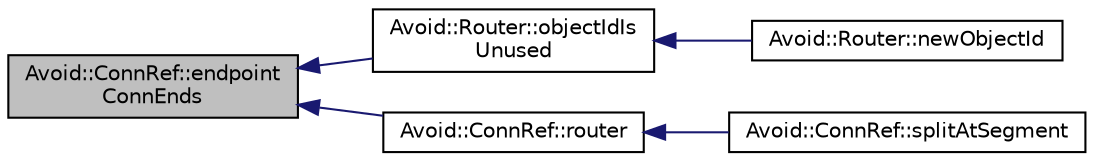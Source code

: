 digraph "Avoid::ConnRef::endpointConnEnds"
{
  edge [fontname="Helvetica",fontsize="10",labelfontname="Helvetica",labelfontsize="10"];
  node [fontname="Helvetica",fontsize="10",shape=record];
  rankdir="LR";
  Node24 [label="Avoid::ConnRef::endpoint\lConnEnds",height=0.2,width=0.4,color="black", fillcolor="grey75", style="filled", fontcolor="black"];
  Node24 -> Node25 [dir="back",color="midnightblue",fontsize="10",style="solid",fontname="Helvetica"];
  Node25 [label="Avoid::Router::objectIdIs\lUnused",height=0.2,width=0.4,color="black", fillcolor="white", style="filled",URL="$classAvoid_1_1Router.html#a8f36729c98e13e57d2c56c0d1facf86c",tooltip="Returns whether or not the given ID is already used. "];
  Node25 -> Node26 [dir="back",color="midnightblue",fontsize="10",style="solid",fontname="Helvetica"];
  Node26 [label="Avoid::Router::newObjectId",height=0.2,width=0.4,color="black", fillcolor="white", style="filled",URL="$classAvoid_1_1Router.html#a202c28fcb04f7af2183fe6849b4ce2f3",tooltip="Returns the object ID used for automatically generated objects, such as during hyperedge routing..."];
  Node24 -> Node27 [dir="back",color="midnightblue",fontsize="10",style="solid",fontname="Helvetica"];
  Node27 [label="Avoid::ConnRef::router",height=0.2,width=0.4,color="black", fillcolor="white", style="filled",URL="$classAvoid_1_1ConnRef.html#ace9257a67e94c7899c75af0362e5836f",tooltip="Returns a pointer to the router scene this connector is in. "];
  Node27 -> Node28 [dir="back",color="midnightblue",fontsize="10",style="solid",fontname="Helvetica"];
  Node28 [label="Avoid::ConnRef::splitAtSegment",height=0.2,width=0.4,color="black", fillcolor="white", style="filled",URL="$classAvoid_1_1ConnRef.html#a372f58a93c0296814de8d4a3075ad5e4",tooltip="Splits a connector in the centre of the segmentNth segment and creates a junction point there as well..."];
}

